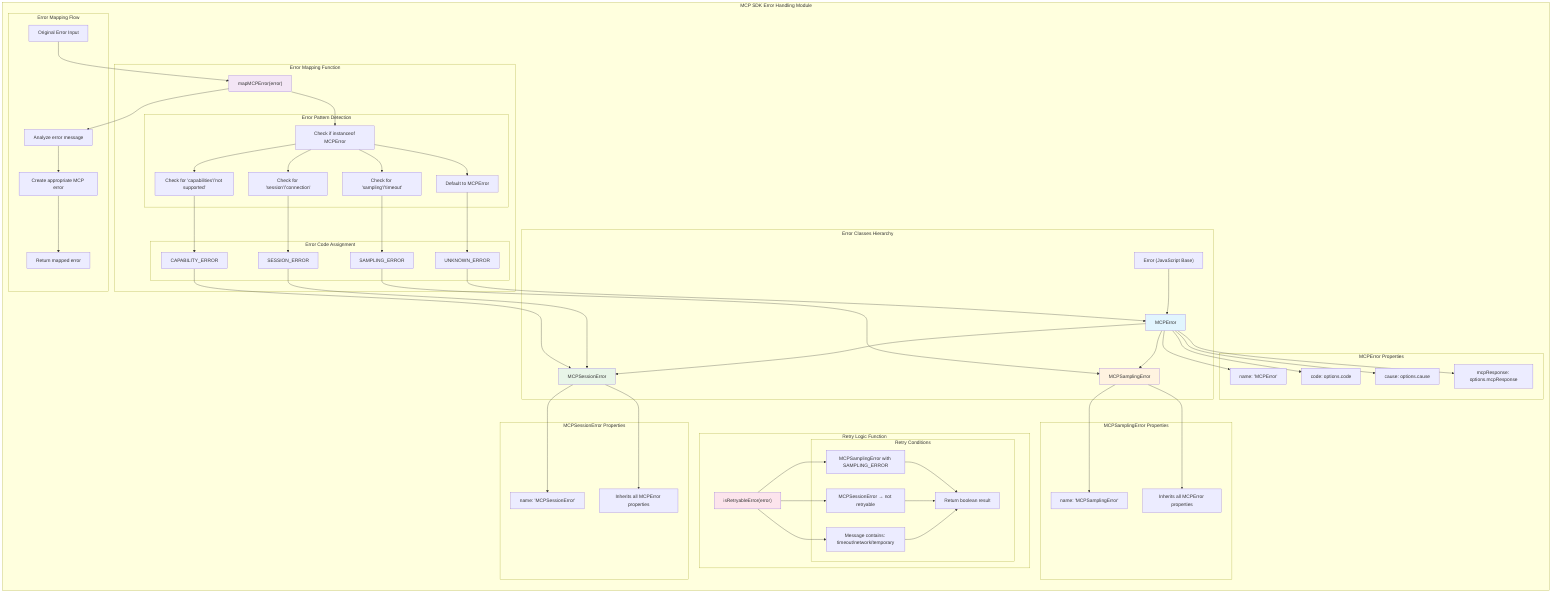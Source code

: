 graph TB
    %% MCP SDK Errors - Core Implementation Layer
    %% File: mcp-server/src/custom-sdk/errors.js
    
    subgraph "MCP SDK Error Handling Module"
        direction TB
        
        subgraph "Error Classes Hierarchy"
            direction TB
            
            JS_ERROR["Error (JavaScript Base)"]
            MCP_ERROR["MCPError"]
            MCP_SESSION_ERROR["MCPSessionError"]
            MCP_SAMPLING_ERROR["MCPSamplingError"]
            
            JS_ERROR --> MCP_ERROR
            MCP_ERROR --> MCP_SESSION_ERROR
            MCP_ERROR --> MCP_SAMPLING_ERROR
        end
        
        subgraph "MCPError Properties"
            MCP_NAME["name: 'MCPError'"]
            MCP_CODE["code: options.code"]
            MCP_CAUSE["cause: options.cause"]
            MCP_RESPONSE["mcpResponse: options.mcpResponse"]
        end
        
        subgraph "MCPSessionError Properties"
            SESSION_NAME["name: 'MCPSessionError'"]
            SESSION_INHERIT["Inherits all MCPError properties"]
        end
        
        subgraph "MCPSamplingError Properties"
            SAMPLING_NAME["name: 'MCPSamplingError'"]
            SAMPLING_INHERIT["Inherits all MCPError properties"]
        end
        
        subgraph "Error Mapping Function"
            MAP_MCP_ERROR["mapMCPError(error)"]
            
            subgraph "Error Pattern Detection"
                CHECK_INSTANCE["Check if instanceof MCPError"]
                PATTERN_SESSION["Check for 'session'/'connection'"]
                PATTERN_SAMPLING["Check for 'sampling'/'timeout'"]
                PATTERN_CAPABILITY["Check for 'capabilities'/'not supported'"]
                DEFAULT_MAPPING["Default to MCPError"]
            end
            
            subgraph "Error Code Assignment"
                SESSION_CODE["SESSION_ERROR"]
                SAMPLING_CODE["SAMPLING_ERROR"]
                CAPABILITY_CODE["CAPABILITY_ERROR"]
                UNKNOWN_CODE["UNKNOWN_ERROR"]
            end
        end
        
        subgraph "Retry Logic Function"
            IS_RETRYABLE["isRetryableError(error)"]
            
            subgraph "Retry Conditions"
                CHECK_SAMPLING["MCPSamplingError with SAMPLING_ERROR"]
                CHECK_SESSION_NO["MCPSessionError → not retryable"]
                CHECK_MESSAGE["Message contains: timeout/network/temporary"]
                RETURN_BOOLEAN["Return boolean result"]
            end
        end
        
        subgraph "Error Mapping Flow"
            ORIGINAL_ERROR["Original Error Input"]
            ERROR_ANALYSIS["Analyze error message"]
            ERROR_CREATION["Create appropriate MCP error"]
            ERROR_OUTPUT["Return mapped error"]
        end
    end
    
    %% Error Class Relationships
    MCP_ERROR --> MCP_NAME
    MCP_ERROR --> MCP_CODE
    MCP_ERROR --> MCP_CAUSE
    MCP_ERROR --> MCP_RESPONSE
    
    MCP_SESSION_ERROR --> SESSION_NAME
    MCP_SESSION_ERROR --> SESSION_INHERIT
    
    MCP_SAMPLING_ERROR --> SAMPLING_NAME
    MCP_SAMPLING_ERROR --> SAMPLING_INHERIT
    
    %% Error Mapping Flow
    MAP_MCP_ERROR --> CHECK_INSTANCE
    CHECK_INSTANCE --> PATTERN_SESSION
    CHECK_INSTANCE --> PATTERN_SAMPLING
    CHECK_INSTANCE --> PATTERN_CAPABILITY
    CHECK_INSTANCE --> DEFAULT_MAPPING
    
    PATTERN_SESSION --> SESSION_CODE
    PATTERN_SAMPLING --> SAMPLING_CODE
    PATTERN_CAPABILITY --> CAPABILITY_CODE
    DEFAULT_MAPPING --> UNKNOWN_CODE
    
    SESSION_CODE --> MCP_SESSION_ERROR
    SAMPLING_CODE --> MCP_SAMPLING_ERROR
    CAPABILITY_CODE --> MCP_SESSION_ERROR
    UNKNOWN_CODE --> MCP_ERROR
    
    %% Retry Logic Flow
    IS_RETRYABLE --> CHECK_SAMPLING
    IS_RETRYABLE --> CHECK_SESSION_NO
    IS_RETRYABLE --> CHECK_MESSAGE
    
    CHECK_SAMPLING --> RETURN_BOOLEAN
    CHECK_SESSION_NO --> RETURN_BOOLEAN
    CHECK_MESSAGE --> RETURN_BOOLEAN
    
    %% Main Flow
    ORIGINAL_ERROR --> MAP_MCP_ERROR
    MAP_MCP_ERROR --> ERROR_ANALYSIS
    ERROR_ANALYSIS --> ERROR_CREATION
    ERROR_CREATION --> ERROR_OUTPUT
    
    style MCP_ERROR fill:#e1f5fe
    style MCP_SESSION_ERROR fill:#e8f5e8
    style MCP_SAMPLING_ERROR fill:#fff3e0
    style MAP_MCP_ERROR fill:#f3e5f5
    style IS_RETRYABLE fill:#fce4ec